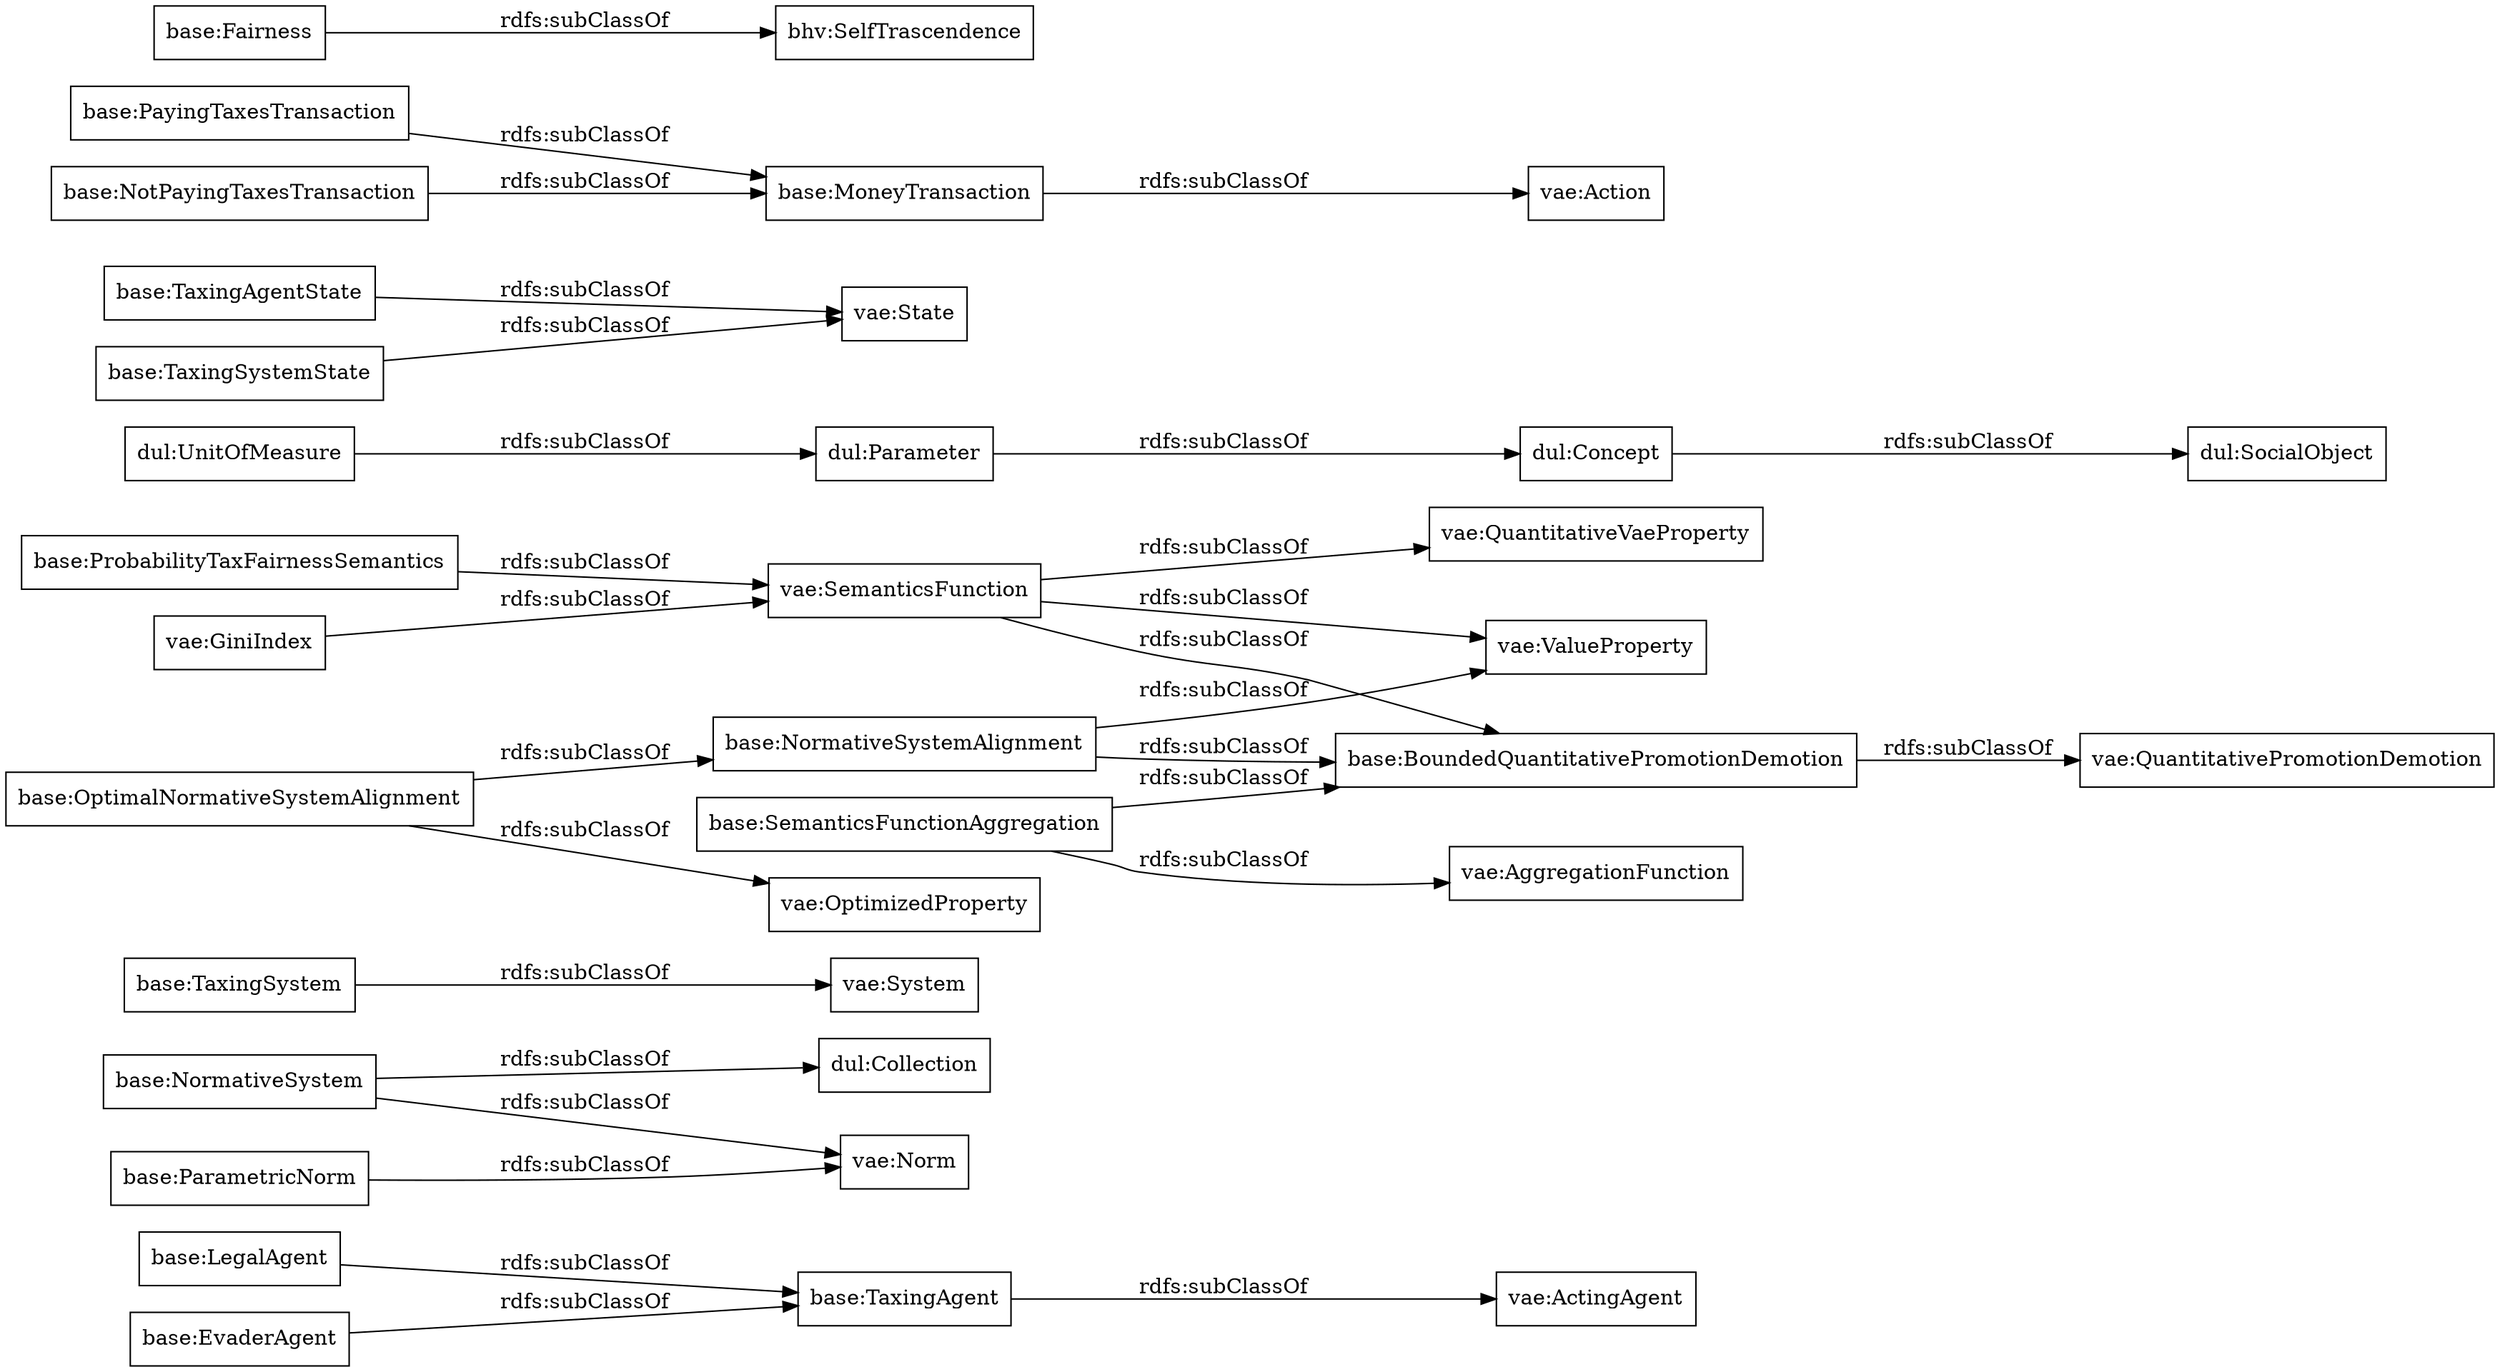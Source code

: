 digraph ar2dtool_diagram { 
rankdir=LR;
size="1000"
node [shape = rectangle, color="black"]; "base:TaxingAgent" "base:NormativeSystem" "base:TaxingSystem" "vae:QuantitativeVaeProperty" "base:BoundedQuantitativePromotionDemotion" "dul:UnitOfMeasure" "vae:AggregationFunction" "vae:System" "base:TaxingAgentState" "base:PayingTaxesTransaction" "vae:ValueProperty" "base:LegalAgent" "base:ProbabilityTaxFairnessSemantics" "vae:State" "dul:Parameter" "base:NormativeSystemAlignment" "dul:SocialObject" "vae:ActingAgent" "base:NotPayingTaxesTransaction" "base:OptimalNormativeSystemAlignment" "base:EvaderAgent" "dul:Concept" "base:ParametricNorm" "base:MoneyTransaction" "bhv:SelfTrascendence" "vae:Norm" "base:TaxingSystemState" "base:Fairness" "vae:QuantitativePromotionDemotion" "vae:GiniIndex" "dul:Collection" "base:SemanticsFunctionAggregation" "vae:SemanticsFunction" "vae:Action" "vae:OptimizedProperty" ; /*classes style*/
	"base:EvaderAgent" -> "base:TaxingAgent" [ label = "rdfs:subClassOf" ];
	"base:TaxingAgent" -> "vae:ActingAgent" [ label = "rdfs:subClassOf" ];
	"dul:Concept" -> "dul:SocialObject" [ label = "rdfs:subClassOf" ];
	"base:LegalAgent" -> "base:TaxingAgent" [ label = "rdfs:subClassOf" ];
	"base:TaxingSystem" -> "vae:System" [ label = "rdfs:subClassOf" ];
	"base:TaxingSystemState" -> "vae:State" [ label = "rdfs:subClassOf" ];
	"vae:GiniIndex" -> "vae:SemanticsFunction" [ label = "rdfs:subClassOf" ];
	"base:ProbabilityTaxFairnessSemantics" -> "vae:SemanticsFunction" [ label = "rdfs:subClassOf" ];
	"dul:UnitOfMeasure" -> "dul:Parameter" [ label = "rdfs:subClassOf" ];
	"base:NotPayingTaxesTransaction" -> "base:MoneyTransaction" [ label = "rdfs:subClassOf" ];
	"dul:Parameter" -> "dul:Concept" [ label = "rdfs:subClassOf" ];
	"base:BoundedQuantitativePromotionDemotion" -> "vae:QuantitativePromotionDemotion" [ label = "rdfs:subClassOf" ];
	"base:OptimalNormativeSystemAlignment" -> "base:NormativeSystemAlignment" [ label = "rdfs:subClassOf" ];
	"base:OptimalNormativeSystemAlignment" -> "vae:OptimizedProperty" [ label = "rdfs:subClassOf" ];
	"base:Fairness" -> "bhv:SelfTrascendence" [ label = "rdfs:subClassOf" ];
	"base:SemanticsFunctionAggregation" -> "base:BoundedQuantitativePromotionDemotion" [ label = "rdfs:subClassOf" ];
	"base:SemanticsFunctionAggregation" -> "vae:AggregationFunction" [ label = "rdfs:subClassOf" ];
	"vae:SemanticsFunction" -> "base:BoundedQuantitativePromotionDemotion" [ label = "rdfs:subClassOf" ];
	"vae:SemanticsFunction" -> "vae:ValueProperty" [ label = "rdfs:subClassOf" ];
	"vae:SemanticsFunction" -> "vae:QuantitativeVaeProperty" [ label = "rdfs:subClassOf" ];
	"base:NormativeSystem" -> "vae:Norm" [ label = "rdfs:subClassOf" ];
	"base:NormativeSystem" -> "dul:Collection" [ label = "rdfs:subClassOf" ];
	"base:PayingTaxesTransaction" -> "base:MoneyTransaction" [ label = "rdfs:subClassOf" ];
	"base:TaxingAgentState" -> "vae:State" [ label = "rdfs:subClassOf" ];
	"base:NormativeSystemAlignment" -> "base:BoundedQuantitativePromotionDemotion" [ label = "rdfs:subClassOf" ];
	"base:NormativeSystemAlignment" -> "vae:ValueProperty" [ label = "rdfs:subClassOf" ];
	"base:MoneyTransaction" -> "vae:Action" [ label = "rdfs:subClassOf" ];
	"base:ParametricNorm" -> "vae:Norm" [ label = "rdfs:subClassOf" ];

}
